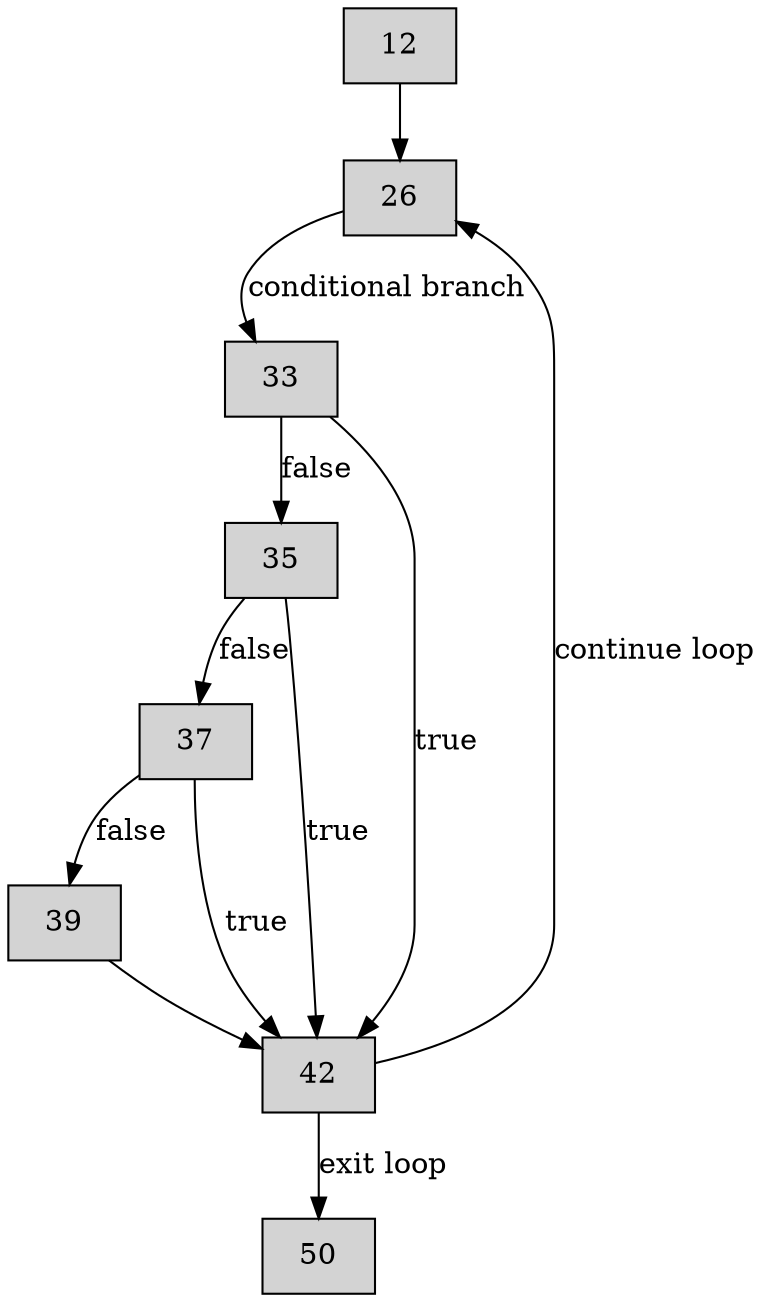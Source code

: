 digraph CFG {
    node[shape=box, style=filled];
    
    start[label="12"];
    loop[label="26"];
    cond1[label="33"];
    cond2[label="35"];
    cond3[label="37"];
    cond4[label="39"];
    loop_end[label="42"];
    exit[label="50"];
    
    start -> loop;
    loop -> cond1[label="conditional branch"];
    cond1 -> loop_end[label="true"];
    cond1 -> cond2[label="false"];
    cond2 -> loop_end[label="true"];
    cond2 -> cond3[label="false"];
    cond3 -> loop_end[label="true"];
    cond3 -> cond4[label="false"];
    cond4 -> loop_end;
    loop_end -> loop[label="continue loop"];
    loop_end -> exit[label="exit loop"];
}